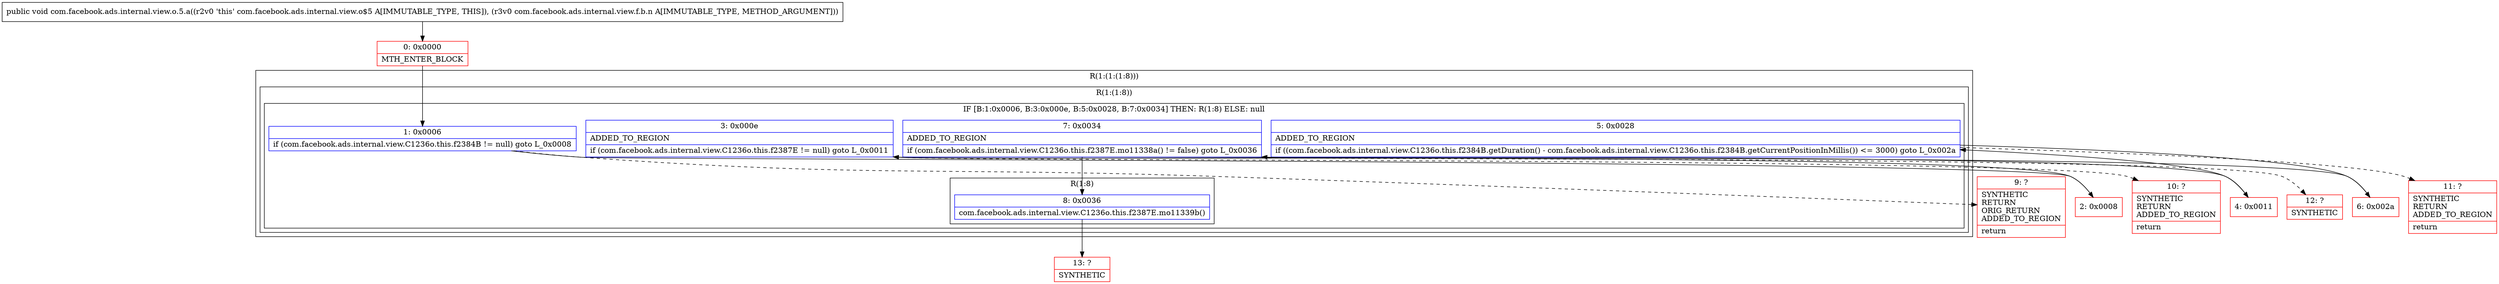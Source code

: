 digraph "CFG forcom.facebook.ads.internal.view.o.5.a(Lcom\/facebook\/ads\/internal\/view\/f\/b\/n;)V" {
subgraph cluster_Region_1898576372 {
label = "R(1:(1:(1:8)))";
node [shape=record,color=blue];
subgraph cluster_Region_650601998 {
label = "R(1:(1:8))";
node [shape=record,color=blue];
subgraph cluster_IfRegion_1689686297 {
label = "IF [B:1:0x0006, B:3:0x000e, B:5:0x0028, B:7:0x0034] THEN: R(1:8) ELSE: null";
node [shape=record,color=blue];
Node_1 [shape=record,label="{1\:\ 0x0006|if (com.facebook.ads.internal.view.C1236o.this.f2384B != null) goto L_0x0008\l}"];
Node_3 [shape=record,label="{3\:\ 0x000e|ADDED_TO_REGION\l|if (com.facebook.ads.internal.view.C1236o.this.f2387E != null) goto L_0x0011\l}"];
Node_5 [shape=record,label="{5\:\ 0x0028|ADDED_TO_REGION\l|if ((com.facebook.ads.internal.view.C1236o.this.f2384B.getDuration() \- com.facebook.ads.internal.view.C1236o.this.f2384B.getCurrentPositionInMillis()) \<= 3000) goto L_0x002a\l}"];
Node_7 [shape=record,label="{7\:\ 0x0034|ADDED_TO_REGION\l|if (com.facebook.ads.internal.view.C1236o.this.f2387E.mo11338a() != false) goto L_0x0036\l}"];
subgraph cluster_Region_822415333 {
label = "R(1:8)";
node [shape=record,color=blue];
Node_8 [shape=record,label="{8\:\ 0x0036|com.facebook.ads.internal.view.C1236o.this.f2387E.mo11339b()\l}"];
}
}
}
}
Node_0 [shape=record,color=red,label="{0\:\ 0x0000|MTH_ENTER_BLOCK\l}"];
Node_2 [shape=record,color=red,label="{2\:\ 0x0008}"];
Node_4 [shape=record,color=red,label="{4\:\ 0x0011}"];
Node_6 [shape=record,color=red,label="{6\:\ 0x002a}"];
Node_9 [shape=record,color=red,label="{9\:\ ?|SYNTHETIC\lRETURN\lORIG_RETURN\lADDED_TO_REGION\l|return\l}"];
Node_10 [shape=record,color=red,label="{10\:\ ?|SYNTHETIC\lRETURN\lADDED_TO_REGION\l|return\l}"];
Node_11 [shape=record,color=red,label="{11\:\ ?|SYNTHETIC\lRETURN\lADDED_TO_REGION\l|return\l}"];
Node_12 [shape=record,color=red,label="{12\:\ ?|SYNTHETIC\l}"];
Node_13 [shape=record,color=red,label="{13\:\ ?|SYNTHETIC\l}"];
MethodNode[shape=record,label="{public void com.facebook.ads.internal.view.o.5.a((r2v0 'this' com.facebook.ads.internal.view.o$5 A[IMMUTABLE_TYPE, THIS]), (r3v0 com.facebook.ads.internal.view.f.b.n A[IMMUTABLE_TYPE, METHOD_ARGUMENT])) }"];
MethodNode -> Node_0;
Node_1 -> Node_2;
Node_1 -> Node_9[style=dashed];
Node_3 -> Node_4;
Node_3 -> Node_10[style=dashed];
Node_5 -> Node_6;
Node_5 -> Node_11[style=dashed];
Node_7 -> Node_8;
Node_7 -> Node_12[style=dashed];
Node_8 -> Node_13;
Node_0 -> Node_1;
Node_2 -> Node_3;
Node_4 -> Node_5;
Node_6 -> Node_7;
}

